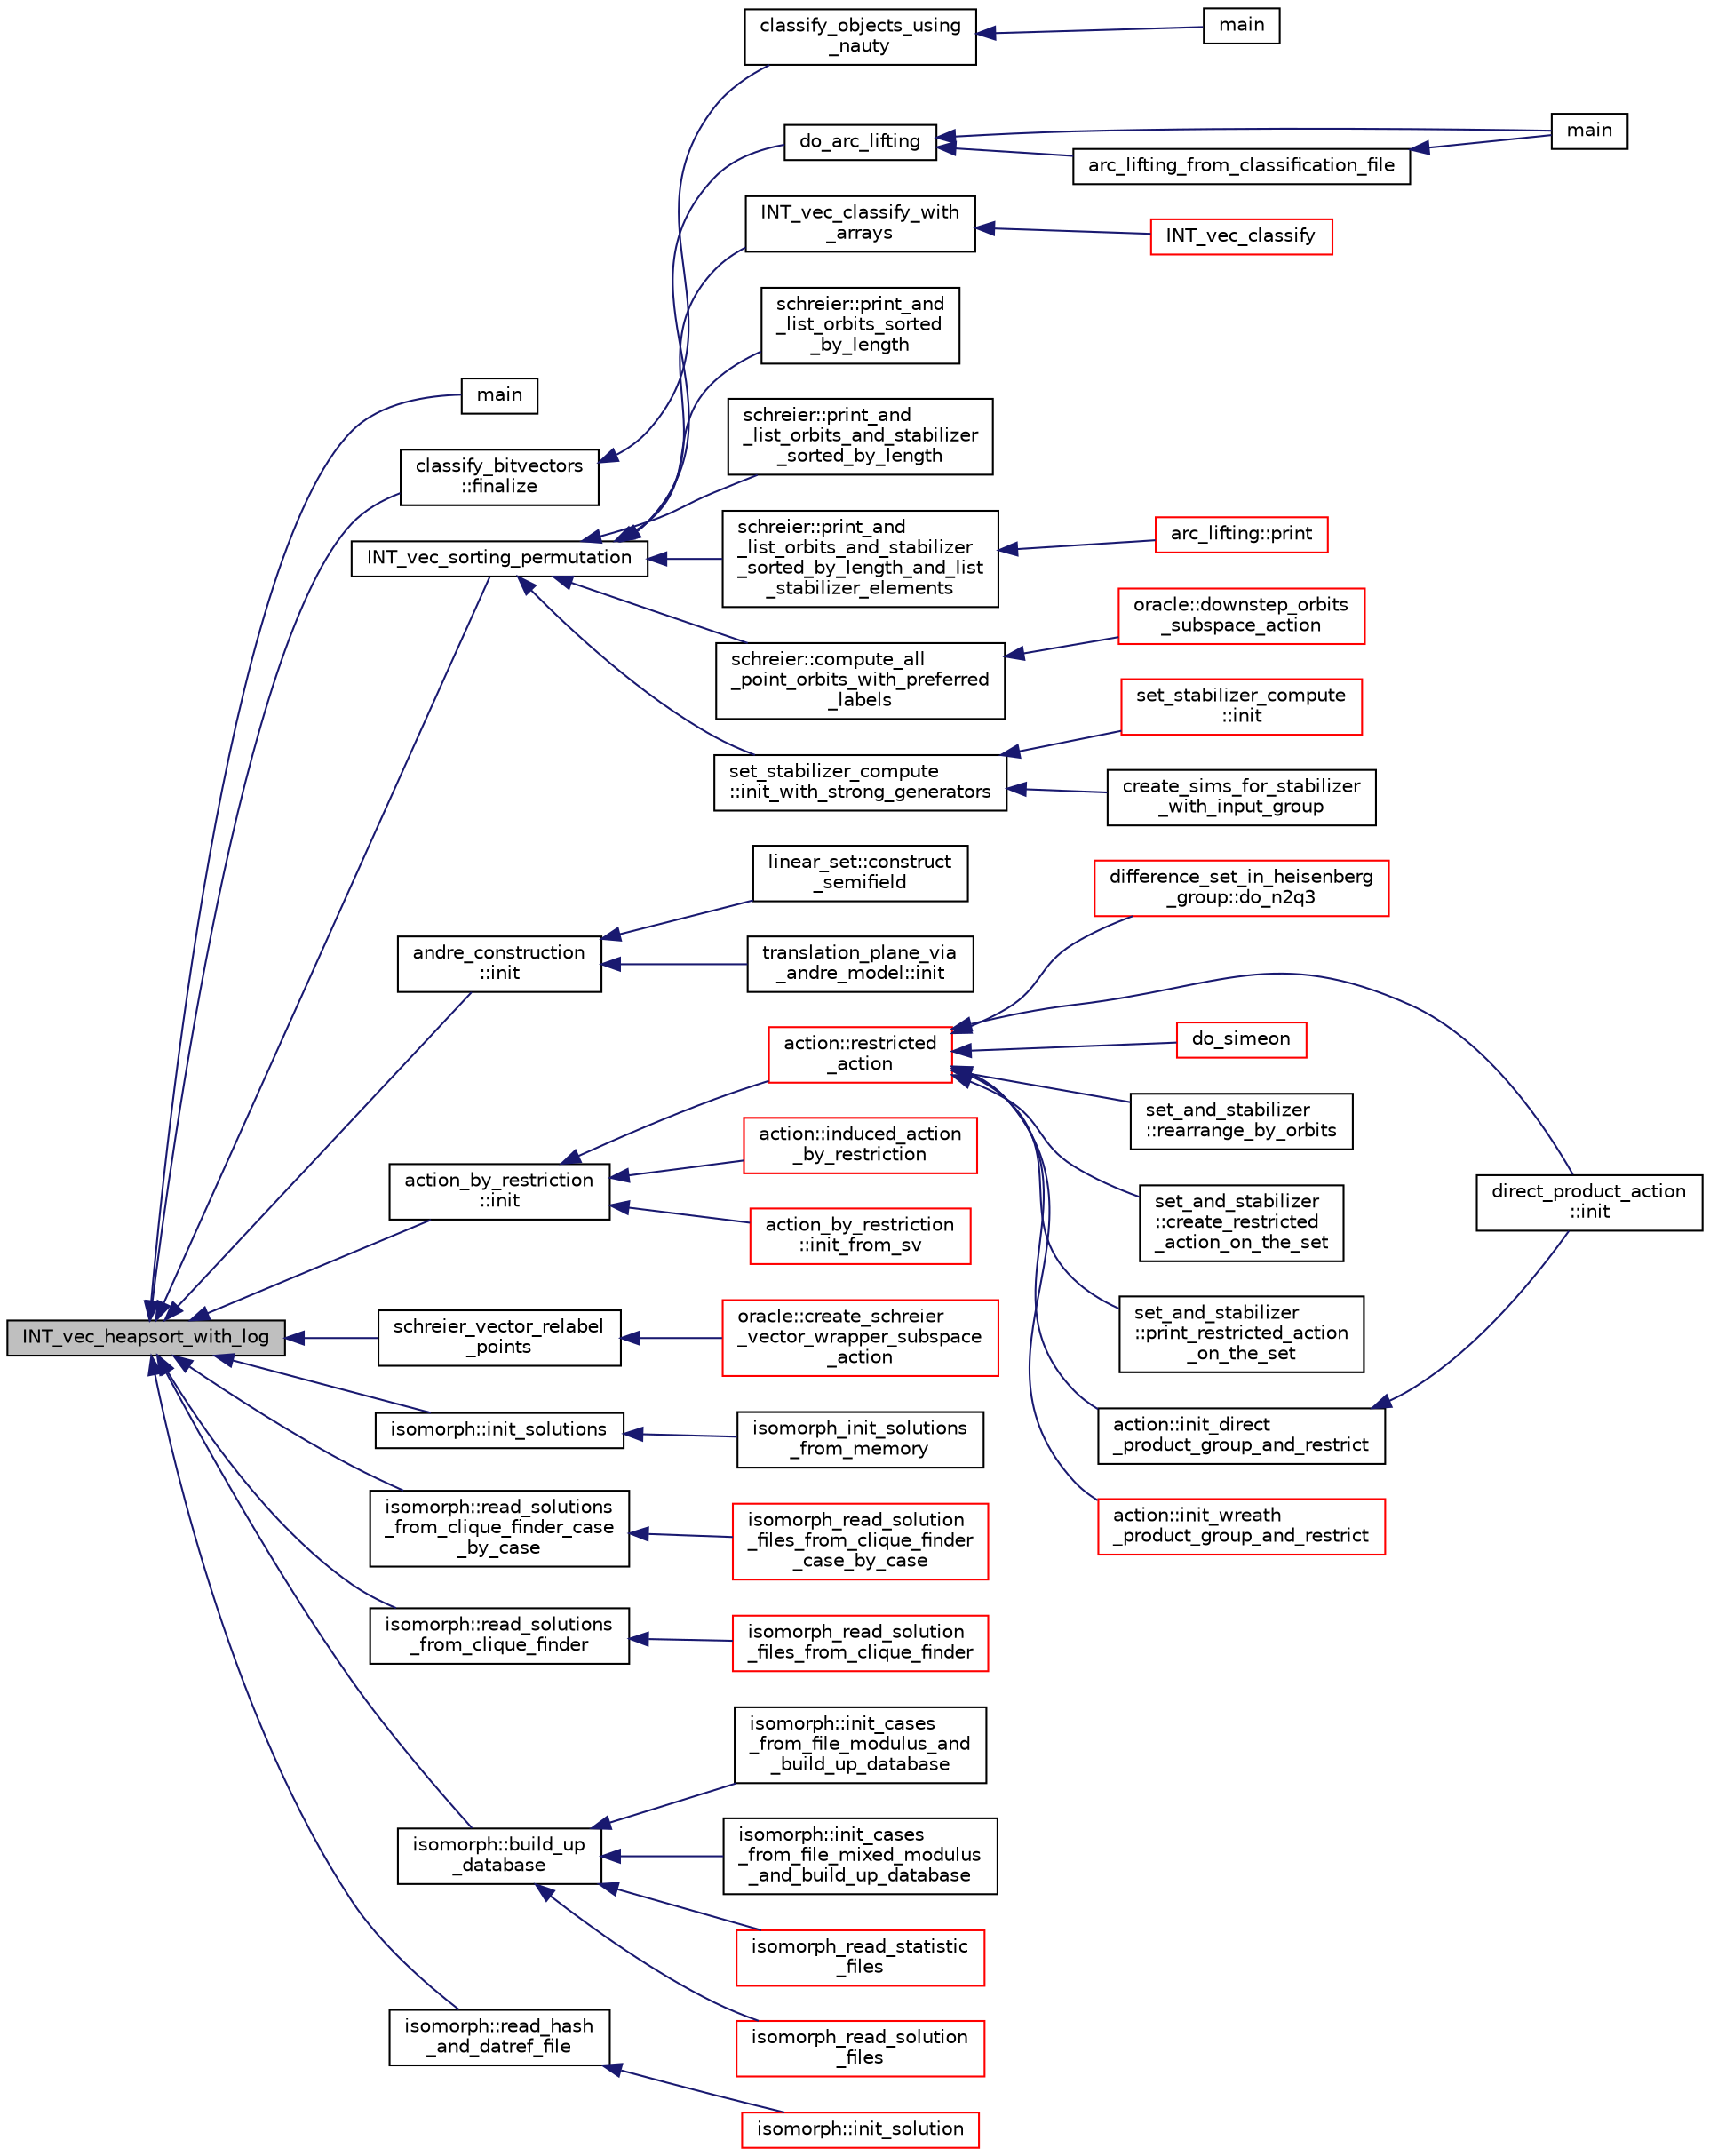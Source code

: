 digraph "INT_vec_heapsort_with_log"
{
  edge [fontname="Helvetica",fontsize="10",labelfontname="Helvetica",labelfontsize="10"];
  node [fontname="Helvetica",fontsize="10",shape=record];
  rankdir="LR";
  Node5340 [label="INT_vec_heapsort_with_log",height=0.2,width=0.4,color="black", fillcolor="grey75", style="filled", fontcolor="black"];
  Node5340 -> Node5341 [dir="back",color="midnightblue",fontsize="10",style="solid",fontname="Helvetica"];
  Node5341 [label="main",height=0.2,width=0.4,color="black", fillcolor="white", style="filled",URL="$d2/dfa/create__surface__main_8_c.html#a217dbf8b442f20279ea00b898af96f52"];
  Node5340 -> Node5342 [dir="back",color="midnightblue",fontsize="10",style="solid",fontname="Helvetica"];
  Node5342 [label="classify_bitvectors\l::finalize",height=0.2,width=0.4,color="black", fillcolor="white", style="filled",URL="$dd/d16/classclassify__bitvectors.html#adf8a59f998312b4fcc60361e87bcc6cb"];
  Node5342 -> Node5343 [dir="back",color="midnightblue",fontsize="10",style="solid",fontname="Helvetica"];
  Node5343 [label="classify_objects_using\l_nauty",height=0.2,width=0.4,color="black", fillcolor="white", style="filled",URL="$d0/de6/projective__space__main_8_c.html#a32275eacc4bdda93b2b34c2a9217a088"];
  Node5343 -> Node5344 [dir="back",color="midnightblue",fontsize="10",style="solid",fontname="Helvetica"];
  Node5344 [label="main",height=0.2,width=0.4,color="black", fillcolor="white", style="filled",URL="$d0/de6/projective__space__main_8_c.html#a3c04138a5bfe5d72780bb7e82a18e627"];
  Node5340 -> Node5345 [dir="back",color="midnightblue",fontsize="10",style="solid",fontname="Helvetica"];
  Node5345 [label="INT_vec_sorting_permutation",height=0.2,width=0.4,color="black", fillcolor="white", style="filled",URL="$d4/dd7/sorting_8_c.html#a10768733e01e8c9ded3c886e6ddb671e"];
  Node5345 -> Node5346 [dir="back",color="midnightblue",fontsize="10",style="solid",fontname="Helvetica"];
  Node5346 [label="do_arc_lifting",height=0.2,width=0.4,color="black", fillcolor="white", style="filled",URL="$d2/dd6/k__arc__lifting_8_c.html#a9dd2186104f15f40ba5f5d415f4c2976"];
  Node5346 -> Node5347 [dir="back",color="midnightblue",fontsize="10",style="solid",fontname="Helvetica"];
  Node5347 [label="main",height=0.2,width=0.4,color="black", fillcolor="white", style="filled",URL="$d2/dd6/k__arc__lifting_8_c.html#a3c04138a5bfe5d72780bb7e82a18e627"];
  Node5346 -> Node5348 [dir="back",color="midnightblue",fontsize="10",style="solid",fontname="Helvetica"];
  Node5348 [label="arc_lifting_from_classification_file",height=0.2,width=0.4,color="black", fillcolor="white", style="filled",URL="$d2/dd6/k__arc__lifting_8_c.html#aede97f2af2307a758b06ad6506762b79"];
  Node5348 -> Node5347 [dir="back",color="midnightblue",fontsize="10",style="solid",fontname="Helvetica"];
  Node5345 -> Node5349 [dir="back",color="midnightblue",fontsize="10",style="solid",fontname="Helvetica"];
  Node5349 [label="INT_vec_classify_with\l_arrays",height=0.2,width=0.4,color="black", fillcolor="white", style="filled",URL="$d4/dd7/sorting_8_c.html#a1b3700c1d369b8a37593a1c2f31cc9d7"];
  Node5349 -> Node5350 [dir="back",color="midnightblue",fontsize="10",style="solid",fontname="Helvetica"];
  Node5350 [label="INT_vec_classify",height=0.2,width=0.4,color="red", fillcolor="white", style="filled",URL="$d4/dd7/sorting_8_c.html#ad4176bee048e4f036f8b9d6dd986e0f9"];
  Node5345 -> Node5539 [dir="back",color="midnightblue",fontsize="10",style="solid",fontname="Helvetica"];
  Node5539 [label="schreier::print_and\l_list_orbits_sorted\l_by_length",height=0.2,width=0.4,color="black", fillcolor="white", style="filled",URL="$d3/dd6/classschreier.html#a4c4ebf752711c6058e313fa3cfeb55df"];
  Node5345 -> Node5540 [dir="back",color="midnightblue",fontsize="10",style="solid",fontname="Helvetica"];
  Node5540 [label="schreier::print_and\l_list_orbits_and_stabilizer\l_sorted_by_length",height=0.2,width=0.4,color="black", fillcolor="white", style="filled",URL="$d3/dd6/classschreier.html#ab8afe2cb22f49ac1baae07143a6bb3fb"];
  Node5345 -> Node5541 [dir="back",color="midnightblue",fontsize="10",style="solid",fontname="Helvetica"];
  Node5541 [label="schreier::print_and\l_list_orbits_and_stabilizer\l_sorted_by_length_and_list\l_stabilizer_elements",height=0.2,width=0.4,color="black", fillcolor="white", style="filled",URL="$d3/dd6/classschreier.html#a345d0b1a6837fd248e1785e45323c1fa"];
  Node5541 -> Node5542 [dir="back",color="midnightblue",fontsize="10",style="solid",fontname="Helvetica"];
  Node5542 [label="arc_lifting::print",height=0.2,width=0.4,color="red", fillcolor="white", style="filled",URL="$dc/db7/classarc__lifting.html#ae1609cb80720bc005f0fc3ea65150185"];
  Node5345 -> Node5543 [dir="back",color="midnightblue",fontsize="10",style="solid",fontname="Helvetica"];
  Node5543 [label="schreier::compute_all\l_point_orbits_with_preferred\l_labels",height=0.2,width=0.4,color="black", fillcolor="white", style="filled",URL="$d3/dd6/classschreier.html#ab607b80f0184cd504f62d5c6852fb3d0"];
  Node5543 -> Node5544 [dir="back",color="midnightblue",fontsize="10",style="solid",fontname="Helvetica"];
  Node5544 [label="oracle::downstep_orbits\l_subspace_action",height=0.2,width=0.4,color="red", fillcolor="white", style="filled",URL="$d7/da7/classoracle.html#adcf946d772e92646c47cf264764d85a6"];
  Node5345 -> Node5546 [dir="back",color="midnightblue",fontsize="10",style="solid",fontname="Helvetica"];
  Node5546 [label="set_stabilizer_compute\l::init_with_strong_generators",height=0.2,width=0.4,color="black", fillcolor="white", style="filled",URL="$d8/dc6/classset__stabilizer__compute.html#ad6def8c34e1eba080f0383038cd76016"];
  Node5546 -> Node5547 [dir="back",color="midnightblue",fontsize="10",style="solid",fontname="Helvetica"];
  Node5547 [label="set_stabilizer_compute\l::init",height=0.2,width=0.4,color="red", fillcolor="white", style="filled",URL="$d8/dc6/classset__stabilizer__compute.html#a3ffab71fb628fd1c25694c1bb69a65fe"];
  Node5546 -> Node5479 [dir="back",color="midnightblue",fontsize="10",style="solid",fontname="Helvetica"];
  Node5479 [label="create_sims_for_stabilizer\l_with_input_group",height=0.2,width=0.4,color="black", fillcolor="white", style="filled",URL="$d0/d76/tl__algebra__and__number__theory_8h.html#af5482567a8d6ba5c2fe593bf6f7f9a0f"];
  Node5340 -> Node5548 [dir="back",color="midnightblue",fontsize="10",style="solid",fontname="Helvetica"];
  Node5548 [label="andre_construction\l::init",height=0.2,width=0.4,color="black", fillcolor="white", style="filled",URL="$d2/d32/classandre__construction.html#a8e763c87474e64d559a1dd2aa7971a4a"];
  Node5548 -> Node5549 [dir="back",color="midnightblue",fontsize="10",style="solid",fontname="Helvetica"];
  Node5549 [label="linear_set::construct\l_semifield",height=0.2,width=0.4,color="black", fillcolor="white", style="filled",URL="$dd/d86/classlinear__set.html#ab54b164771526ae8d687751aa2d1a9ce"];
  Node5548 -> Node5439 [dir="back",color="midnightblue",fontsize="10",style="solid",fontname="Helvetica"];
  Node5439 [label="translation_plane_via\l_andre_model::init",height=0.2,width=0.4,color="black", fillcolor="white", style="filled",URL="$d1/dcc/classtranslation__plane__via__andre__model.html#adb424599de168ade331979a9218ee07b"];
  Node5340 -> Node5550 [dir="back",color="midnightblue",fontsize="10",style="solid",fontname="Helvetica"];
  Node5550 [label="action_by_restriction\l::init",height=0.2,width=0.4,color="black", fillcolor="white", style="filled",URL="$d1/d7e/classaction__by__restriction.html#af98e88c513afe51527082f11aac571f8"];
  Node5550 -> Node5551 [dir="back",color="midnightblue",fontsize="10",style="solid",fontname="Helvetica"];
  Node5551 [label="action::restricted\l_action",height=0.2,width=0.4,color="red", fillcolor="white", style="filled",URL="$d2/d86/classaction.html#aa48c1a9e221977b149eb0d8826705b62"];
  Node5551 -> Node5377 [dir="back",color="midnightblue",fontsize="10",style="solid",fontname="Helvetica"];
  Node5377 [label="difference_set_in_heisenberg\l_group::do_n2q3",height=0.2,width=0.4,color="red", fillcolor="white", style="filled",URL="$de/d8a/classdifference__set__in__heisenberg__group.html#aca82ff116dd5d17cfbb311e809b6d023"];
  Node5551 -> Node5552 [dir="back",color="midnightblue",fontsize="10",style="solid",fontname="Helvetica"];
  Node5552 [label="direct_product_action\l::init",height=0.2,width=0.4,color="black", fillcolor="white", style="filled",URL="$d3/d78/classdirect__product__action.html#aad40060e5821c011cccaa65a5c4df64f"];
  Node5551 -> Node5508 [dir="back",color="midnightblue",fontsize="10",style="solid",fontname="Helvetica"];
  Node5508 [label="do_simeon",height=0.2,width=0.4,color="red", fillcolor="white", style="filled",URL="$d5/d13/simeon_8_c.html#a36cf3f9cb484fa44da7a7dfcbe9385d0"];
  Node5551 -> Node5466 [dir="back",color="midnightblue",fontsize="10",style="solid",fontname="Helvetica"];
  Node5466 [label="set_and_stabilizer\l::rearrange_by_orbits",height=0.2,width=0.4,color="black", fillcolor="white", style="filled",URL="$de/df6/classset__and__stabilizer.html#acfc35aa1163712215848fab02017b28d"];
  Node5551 -> Node5553 [dir="back",color="midnightblue",fontsize="10",style="solid",fontname="Helvetica"];
  Node5553 [label="set_and_stabilizer\l::create_restricted\l_action_on_the_set",height=0.2,width=0.4,color="black", fillcolor="white", style="filled",URL="$de/df6/classset__and__stabilizer.html#ab5cfac83b54ceb1571c874104fe2c35e"];
  Node5551 -> Node5554 [dir="back",color="midnightblue",fontsize="10",style="solid",fontname="Helvetica"];
  Node5554 [label="set_and_stabilizer\l::print_restricted_action\l_on_the_set",height=0.2,width=0.4,color="black", fillcolor="white", style="filled",URL="$de/df6/classset__and__stabilizer.html#aa802ca2f1a88616a36ca30562019c6f2"];
  Node5551 -> Node5555 [dir="back",color="midnightblue",fontsize="10",style="solid",fontname="Helvetica"];
  Node5555 [label="action::init_direct\l_product_group_and_restrict",height=0.2,width=0.4,color="black", fillcolor="white", style="filled",URL="$d2/d86/classaction.html#a60a5555ea83770fd9994274efc9c328e"];
  Node5555 -> Node5552 [dir="back",color="midnightblue",fontsize="10",style="solid",fontname="Helvetica"];
  Node5551 -> Node5556 [dir="back",color="midnightblue",fontsize="10",style="solid",fontname="Helvetica"];
  Node5556 [label="action::init_wreath\l_product_group_and_restrict",height=0.2,width=0.4,color="red", fillcolor="white", style="filled",URL="$d2/d86/classaction.html#a5ea78557093c987967e7b8162fabbf72"];
  Node5550 -> Node5558 [dir="back",color="midnightblue",fontsize="10",style="solid",fontname="Helvetica"];
  Node5558 [label="action::induced_action\l_by_restriction",height=0.2,width=0.4,color="red", fillcolor="white", style="filled",URL="$d2/d86/classaction.html#a37c21f74a97c921d882a308370c06357"];
  Node5550 -> Node5585 [dir="back",color="midnightblue",fontsize="10",style="solid",fontname="Helvetica"];
  Node5585 [label="action_by_restriction\l::init_from_sv",height=0.2,width=0.4,color="red", fillcolor="white", style="filled",URL="$d1/d7e/classaction__by__restriction.html#a08b2a71881e69fb63dd7d66ba0f6ea50"];
  Node5340 -> Node5589 [dir="back",color="midnightblue",fontsize="10",style="solid",fontname="Helvetica"];
  Node5589 [label="schreier_vector_relabel\l_points",height=0.2,width=0.4,color="black", fillcolor="white", style="filled",URL="$df/dc9/snakes__and__ladders_8h.html#ae98947edc50a9e66619bd56a3b1bc9ec"];
  Node5589 -> Node5590 [dir="back",color="midnightblue",fontsize="10",style="solid",fontname="Helvetica"];
  Node5590 [label="oracle::create_schreier\l_vector_wrapper_subspace\l_action",height=0.2,width=0.4,color="red", fillcolor="white", style="filled",URL="$d7/da7/classoracle.html#a250fe1c81f6109c01b0b030ccba537b3"];
  Node5340 -> Node5591 [dir="back",color="midnightblue",fontsize="10",style="solid",fontname="Helvetica"];
  Node5591 [label="isomorph::init_solutions",height=0.2,width=0.4,color="black", fillcolor="white", style="filled",URL="$d3/d5f/classisomorph.html#a729746a01bd45d55565d0a11cda9e9a3"];
  Node5591 -> Node5592 [dir="back",color="midnightblue",fontsize="10",style="solid",fontname="Helvetica"];
  Node5592 [label="isomorph_init_solutions\l_from_memory",height=0.2,width=0.4,color="black", fillcolor="white", style="filled",URL="$d4/d7e/isomorph__global_8_c.html#a490bbe6199dc1e29d186b26834266e03"];
  Node5340 -> Node5593 [dir="back",color="midnightblue",fontsize="10",style="solid",fontname="Helvetica"];
  Node5593 [label="isomorph::read_solutions\l_from_clique_finder_case\l_by_case",height=0.2,width=0.4,color="black", fillcolor="white", style="filled",URL="$d3/d5f/classisomorph.html#a65bc5ec528f741a1b01cdd606dfed579"];
  Node5593 -> Node5594 [dir="back",color="midnightblue",fontsize="10",style="solid",fontname="Helvetica"];
  Node5594 [label="isomorph_read_solution\l_files_from_clique_finder\l_case_by_case",height=0.2,width=0.4,color="red", fillcolor="white", style="filled",URL="$d4/d7e/isomorph__global_8_c.html#a2a55ab4b2df6ae83f916cf01eccdf67c"];
  Node5340 -> Node5595 [dir="back",color="midnightblue",fontsize="10",style="solid",fontname="Helvetica"];
  Node5595 [label="isomorph::read_solutions\l_from_clique_finder",height=0.2,width=0.4,color="black", fillcolor="white", style="filled",URL="$d3/d5f/classisomorph.html#a14c4ac27b0d97d338e14ac0d183c5c64"];
  Node5595 -> Node5596 [dir="back",color="midnightblue",fontsize="10",style="solid",fontname="Helvetica"];
  Node5596 [label="isomorph_read_solution\l_files_from_clique_finder",height=0.2,width=0.4,color="red", fillcolor="white", style="filled",URL="$d4/d7e/isomorph__global_8_c.html#ad8be067333430bfdd26c0a34549f4556"];
  Node5340 -> Node5597 [dir="back",color="midnightblue",fontsize="10",style="solid",fontname="Helvetica"];
  Node5597 [label="isomorph::build_up\l_database",height=0.2,width=0.4,color="black", fillcolor="white", style="filled",URL="$d3/d5f/classisomorph.html#a40bea8f733a5855879f927fc73324384"];
  Node5597 -> Node5598 [dir="back",color="midnightblue",fontsize="10",style="solid",fontname="Helvetica"];
  Node5598 [label="isomorph::init_cases\l_from_file_modulus_and\l_build_up_database",height=0.2,width=0.4,color="black", fillcolor="white", style="filled",URL="$d3/d5f/classisomorph.html#a42c6ebeadb51263d8ae8c1bdaae3ebbd"];
  Node5597 -> Node5599 [dir="back",color="midnightblue",fontsize="10",style="solid",fontname="Helvetica"];
  Node5599 [label="isomorph::init_cases\l_from_file_mixed_modulus\l_and_build_up_database",height=0.2,width=0.4,color="black", fillcolor="white", style="filled",URL="$d3/d5f/classisomorph.html#acae208131143734575c088b5f50123f6"];
  Node5597 -> Node5600 [dir="back",color="midnightblue",fontsize="10",style="solid",fontname="Helvetica"];
  Node5600 [label="isomorph_read_statistic\l_files",height=0.2,width=0.4,color="red", fillcolor="white", style="filled",URL="$d4/d7e/isomorph__global_8_c.html#a78a6ee9d7dee4708fc721374bdebfa83"];
  Node5597 -> Node5601 [dir="back",color="midnightblue",fontsize="10",style="solid",fontname="Helvetica"];
  Node5601 [label="isomorph_read_solution\l_files",height=0.2,width=0.4,color="red", fillcolor="white", style="filled",URL="$d4/d7e/isomorph__global_8_c.html#a697da824ab34db5c830530fb3c97df24"];
  Node5340 -> Node5602 [dir="back",color="midnightblue",fontsize="10",style="solid",fontname="Helvetica"];
  Node5602 [label="isomorph::read_hash\l_and_datref_file",height=0.2,width=0.4,color="black", fillcolor="white", style="filled",URL="$d3/d5f/classisomorph.html#a9e56d23f3f1d73c76945df4157100d1a"];
  Node5602 -> Node5354 [dir="back",color="midnightblue",fontsize="10",style="solid",fontname="Helvetica"];
  Node5354 [label="isomorph::init_solution",height=0.2,width=0.4,color="red", fillcolor="white", style="filled",URL="$d3/d5f/classisomorph.html#ac3c171a595b93a33ac8a9e5d2d7b6eab"];
}
